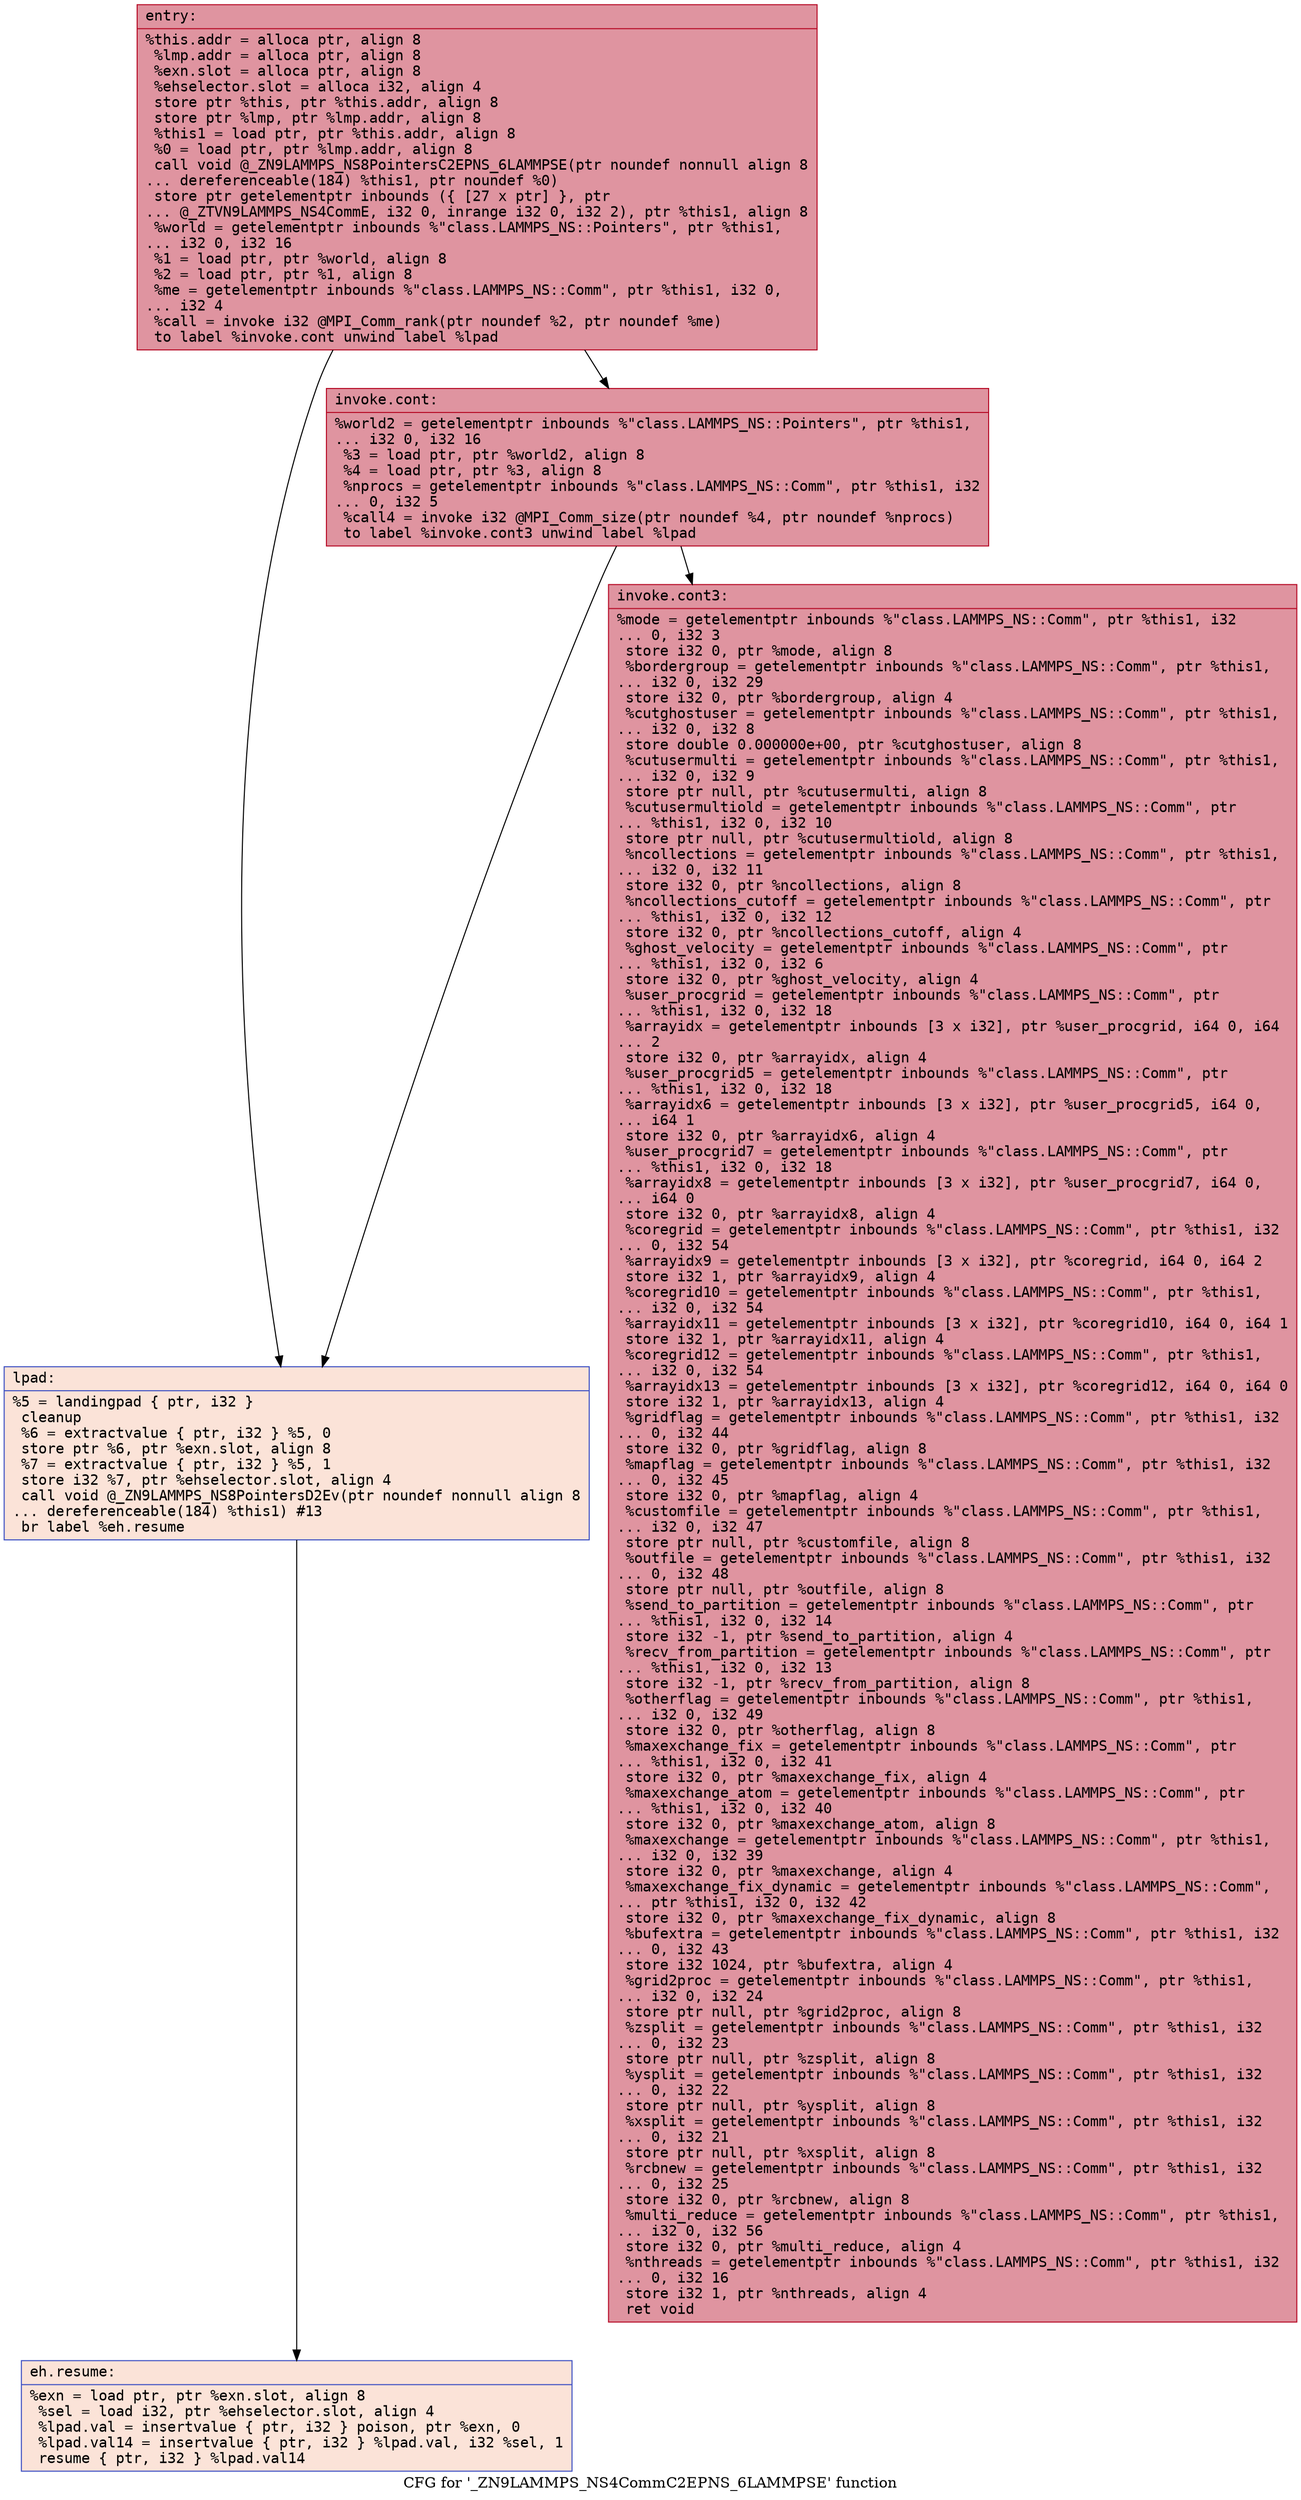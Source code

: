 digraph "CFG for '_ZN9LAMMPS_NS4CommC2EPNS_6LAMMPSE' function" {
	label="CFG for '_ZN9LAMMPS_NS4CommC2EPNS_6LAMMPSE' function";

	Node0x5626be098540 [shape=record,color="#b70d28ff", style=filled, fillcolor="#b70d2870" fontname="Courier",label="{entry:\l|  %this.addr = alloca ptr, align 8\l  %lmp.addr = alloca ptr, align 8\l  %exn.slot = alloca ptr, align 8\l  %ehselector.slot = alloca i32, align 4\l  store ptr %this, ptr %this.addr, align 8\l  store ptr %lmp, ptr %lmp.addr, align 8\l  %this1 = load ptr, ptr %this.addr, align 8\l  %0 = load ptr, ptr %lmp.addr, align 8\l  call void @_ZN9LAMMPS_NS8PointersC2EPNS_6LAMMPSE(ptr noundef nonnull align 8\l... dereferenceable(184) %this1, ptr noundef %0)\l  store ptr getelementptr inbounds (\{ [27 x ptr] \}, ptr\l... @_ZTVN9LAMMPS_NS4CommE, i32 0, inrange i32 0, i32 2), ptr %this1, align 8\l  %world = getelementptr inbounds %\"class.LAMMPS_NS::Pointers\", ptr %this1,\l... i32 0, i32 16\l  %1 = load ptr, ptr %world, align 8\l  %2 = load ptr, ptr %1, align 8\l  %me = getelementptr inbounds %\"class.LAMMPS_NS::Comm\", ptr %this1, i32 0,\l... i32 4\l  %call = invoke i32 @MPI_Comm_rank(ptr noundef %2, ptr noundef %me)\l          to label %invoke.cont unwind label %lpad\l}"];
	Node0x5626be098540 -> Node0x5626be0994d0[tooltip="entry -> invoke.cont\nProbability 100.00%" ];
	Node0x5626be098540 -> Node0x5626be0995b0[tooltip="entry -> lpad\nProbability 0.00%" ];
	Node0x5626be0994d0 [shape=record,color="#b70d28ff", style=filled, fillcolor="#b70d2870" fontname="Courier",label="{invoke.cont:\l|  %world2 = getelementptr inbounds %\"class.LAMMPS_NS::Pointers\", ptr %this1,\l... i32 0, i32 16\l  %3 = load ptr, ptr %world2, align 8\l  %4 = load ptr, ptr %3, align 8\l  %nprocs = getelementptr inbounds %\"class.LAMMPS_NS::Comm\", ptr %this1, i32\l... 0, i32 5\l  %call4 = invoke i32 @MPI_Comm_size(ptr noundef %4, ptr noundef %nprocs)\l          to label %invoke.cont3 unwind label %lpad\l}"];
	Node0x5626be0994d0 -> Node0x5626be099c60[tooltip="invoke.cont -> invoke.cont3\nProbability 100.00%" ];
	Node0x5626be0994d0 -> Node0x5626be0995b0[tooltip="invoke.cont -> lpad\nProbability 0.00%" ];
	Node0x5626be099c60 [shape=record,color="#b70d28ff", style=filled, fillcolor="#b70d2870" fontname="Courier",label="{invoke.cont3:\l|  %mode = getelementptr inbounds %\"class.LAMMPS_NS::Comm\", ptr %this1, i32\l... 0, i32 3\l  store i32 0, ptr %mode, align 8\l  %bordergroup = getelementptr inbounds %\"class.LAMMPS_NS::Comm\", ptr %this1,\l... i32 0, i32 29\l  store i32 0, ptr %bordergroup, align 4\l  %cutghostuser = getelementptr inbounds %\"class.LAMMPS_NS::Comm\", ptr %this1,\l... i32 0, i32 8\l  store double 0.000000e+00, ptr %cutghostuser, align 8\l  %cutusermulti = getelementptr inbounds %\"class.LAMMPS_NS::Comm\", ptr %this1,\l... i32 0, i32 9\l  store ptr null, ptr %cutusermulti, align 8\l  %cutusermultiold = getelementptr inbounds %\"class.LAMMPS_NS::Comm\", ptr\l... %this1, i32 0, i32 10\l  store ptr null, ptr %cutusermultiold, align 8\l  %ncollections = getelementptr inbounds %\"class.LAMMPS_NS::Comm\", ptr %this1,\l... i32 0, i32 11\l  store i32 0, ptr %ncollections, align 8\l  %ncollections_cutoff = getelementptr inbounds %\"class.LAMMPS_NS::Comm\", ptr\l... %this1, i32 0, i32 12\l  store i32 0, ptr %ncollections_cutoff, align 4\l  %ghost_velocity = getelementptr inbounds %\"class.LAMMPS_NS::Comm\", ptr\l... %this1, i32 0, i32 6\l  store i32 0, ptr %ghost_velocity, align 4\l  %user_procgrid = getelementptr inbounds %\"class.LAMMPS_NS::Comm\", ptr\l... %this1, i32 0, i32 18\l  %arrayidx = getelementptr inbounds [3 x i32], ptr %user_procgrid, i64 0, i64\l... 2\l  store i32 0, ptr %arrayidx, align 4\l  %user_procgrid5 = getelementptr inbounds %\"class.LAMMPS_NS::Comm\", ptr\l... %this1, i32 0, i32 18\l  %arrayidx6 = getelementptr inbounds [3 x i32], ptr %user_procgrid5, i64 0,\l... i64 1\l  store i32 0, ptr %arrayidx6, align 4\l  %user_procgrid7 = getelementptr inbounds %\"class.LAMMPS_NS::Comm\", ptr\l... %this1, i32 0, i32 18\l  %arrayidx8 = getelementptr inbounds [3 x i32], ptr %user_procgrid7, i64 0,\l... i64 0\l  store i32 0, ptr %arrayidx8, align 4\l  %coregrid = getelementptr inbounds %\"class.LAMMPS_NS::Comm\", ptr %this1, i32\l... 0, i32 54\l  %arrayidx9 = getelementptr inbounds [3 x i32], ptr %coregrid, i64 0, i64 2\l  store i32 1, ptr %arrayidx9, align 4\l  %coregrid10 = getelementptr inbounds %\"class.LAMMPS_NS::Comm\", ptr %this1,\l... i32 0, i32 54\l  %arrayidx11 = getelementptr inbounds [3 x i32], ptr %coregrid10, i64 0, i64 1\l  store i32 1, ptr %arrayidx11, align 4\l  %coregrid12 = getelementptr inbounds %\"class.LAMMPS_NS::Comm\", ptr %this1,\l... i32 0, i32 54\l  %arrayidx13 = getelementptr inbounds [3 x i32], ptr %coregrid12, i64 0, i64 0\l  store i32 1, ptr %arrayidx13, align 4\l  %gridflag = getelementptr inbounds %\"class.LAMMPS_NS::Comm\", ptr %this1, i32\l... 0, i32 44\l  store i32 0, ptr %gridflag, align 8\l  %mapflag = getelementptr inbounds %\"class.LAMMPS_NS::Comm\", ptr %this1, i32\l... 0, i32 45\l  store i32 0, ptr %mapflag, align 4\l  %customfile = getelementptr inbounds %\"class.LAMMPS_NS::Comm\", ptr %this1,\l... i32 0, i32 47\l  store ptr null, ptr %customfile, align 8\l  %outfile = getelementptr inbounds %\"class.LAMMPS_NS::Comm\", ptr %this1, i32\l... 0, i32 48\l  store ptr null, ptr %outfile, align 8\l  %send_to_partition = getelementptr inbounds %\"class.LAMMPS_NS::Comm\", ptr\l... %this1, i32 0, i32 14\l  store i32 -1, ptr %send_to_partition, align 4\l  %recv_from_partition = getelementptr inbounds %\"class.LAMMPS_NS::Comm\", ptr\l... %this1, i32 0, i32 13\l  store i32 -1, ptr %recv_from_partition, align 8\l  %otherflag = getelementptr inbounds %\"class.LAMMPS_NS::Comm\", ptr %this1,\l... i32 0, i32 49\l  store i32 0, ptr %otherflag, align 8\l  %maxexchange_fix = getelementptr inbounds %\"class.LAMMPS_NS::Comm\", ptr\l... %this1, i32 0, i32 41\l  store i32 0, ptr %maxexchange_fix, align 4\l  %maxexchange_atom = getelementptr inbounds %\"class.LAMMPS_NS::Comm\", ptr\l... %this1, i32 0, i32 40\l  store i32 0, ptr %maxexchange_atom, align 8\l  %maxexchange = getelementptr inbounds %\"class.LAMMPS_NS::Comm\", ptr %this1,\l... i32 0, i32 39\l  store i32 0, ptr %maxexchange, align 4\l  %maxexchange_fix_dynamic = getelementptr inbounds %\"class.LAMMPS_NS::Comm\",\l... ptr %this1, i32 0, i32 42\l  store i32 0, ptr %maxexchange_fix_dynamic, align 8\l  %bufextra = getelementptr inbounds %\"class.LAMMPS_NS::Comm\", ptr %this1, i32\l... 0, i32 43\l  store i32 1024, ptr %bufextra, align 4\l  %grid2proc = getelementptr inbounds %\"class.LAMMPS_NS::Comm\", ptr %this1,\l... i32 0, i32 24\l  store ptr null, ptr %grid2proc, align 8\l  %zsplit = getelementptr inbounds %\"class.LAMMPS_NS::Comm\", ptr %this1, i32\l... 0, i32 23\l  store ptr null, ptr %zsplit, align 8\l  %ysplit = getelementptr inbounds %\"class.LAMMPS_NS::Comm\", ptr %this1, i32\l... 0, i32 22\l  store ptr null, ptr %ysplit, align 8\l  %xsplit = getelementptr inbounds %\"class.LAMMPS_NS::Comm\", ptr %this1, i32\l... 0, i32 21\l  store ptr null, ptr %xsplit, align 8\l  %rcbnew = getelementptr inbounds %\"class.LAMMPS_NS::Comm\", ptr %this1, i32\l... 0, i32 25\l  store i32 0, ptr %rcbnew, align 8\l  %multi_reduce = getelementptr inbounds %\"class.LAMMPS_NS::Comm\", ptr %this1,\l... i32 0, i32 56\l  store i32 0, ptr %multi_reduce, align 4\l  %nthreads = getelementptr inbounds %\"class.LAMMPS_NS::Comm\", ptr %this1, i32\l... 0, i32 16\l  store i32 1, ptr %nthreads, align 4\l  ret void\l}"];
	Node0x5626be0995b0 [shape=record,color="#3d50c3ff", style=filled, fillcolor="#f6bfa670" fontname="Courier",label="{lpad:\l|  %5 = landingpad \{ ptr, i32 \}\l          cleanup\l  %6 = extractvalue \{ ptr, i32 \} %5, 0\l  store ptr %6, ptr %exn.slot, align 8\l  %7 = extractvalue \{ ptr, i32 \} %5, 1\l  store i32 %7, ptr %ehselector.slot, align 4\l  call void @_ZN9LAMMPS_NS8PointersD2Ev(ptr noundef nonnull align 8\l... dereferenceable(184) %this1) #13\l  br label %eh.resume\l}"];
	Node0x5626be0995b0 -> Node0x5626be09f110[tooltip="lpad -> eh.resume\nProbability 100.00%" ];
	Node0x5626be09f110 [shape=record,color="#3d50c3ff", style=filled, fillcolor="#f6bfa670" fontname="Courier",label="{eh.resume:\l|  %exn = load ptr, ptr %exn.slot, align 8\l  %sel = load i32, ptr %ehselector.slot, align 4\l  %lpad.val = insertvalue \{ ptr, i32 \} poison, ptr %exn, 0\l  %lpad.val14 = insertvalue \{ ptr, i32 \} %lpad.val, i32 %sel, 1\l  resume \{ ptr, i32 \} %lpad.val14\l}"];
}
